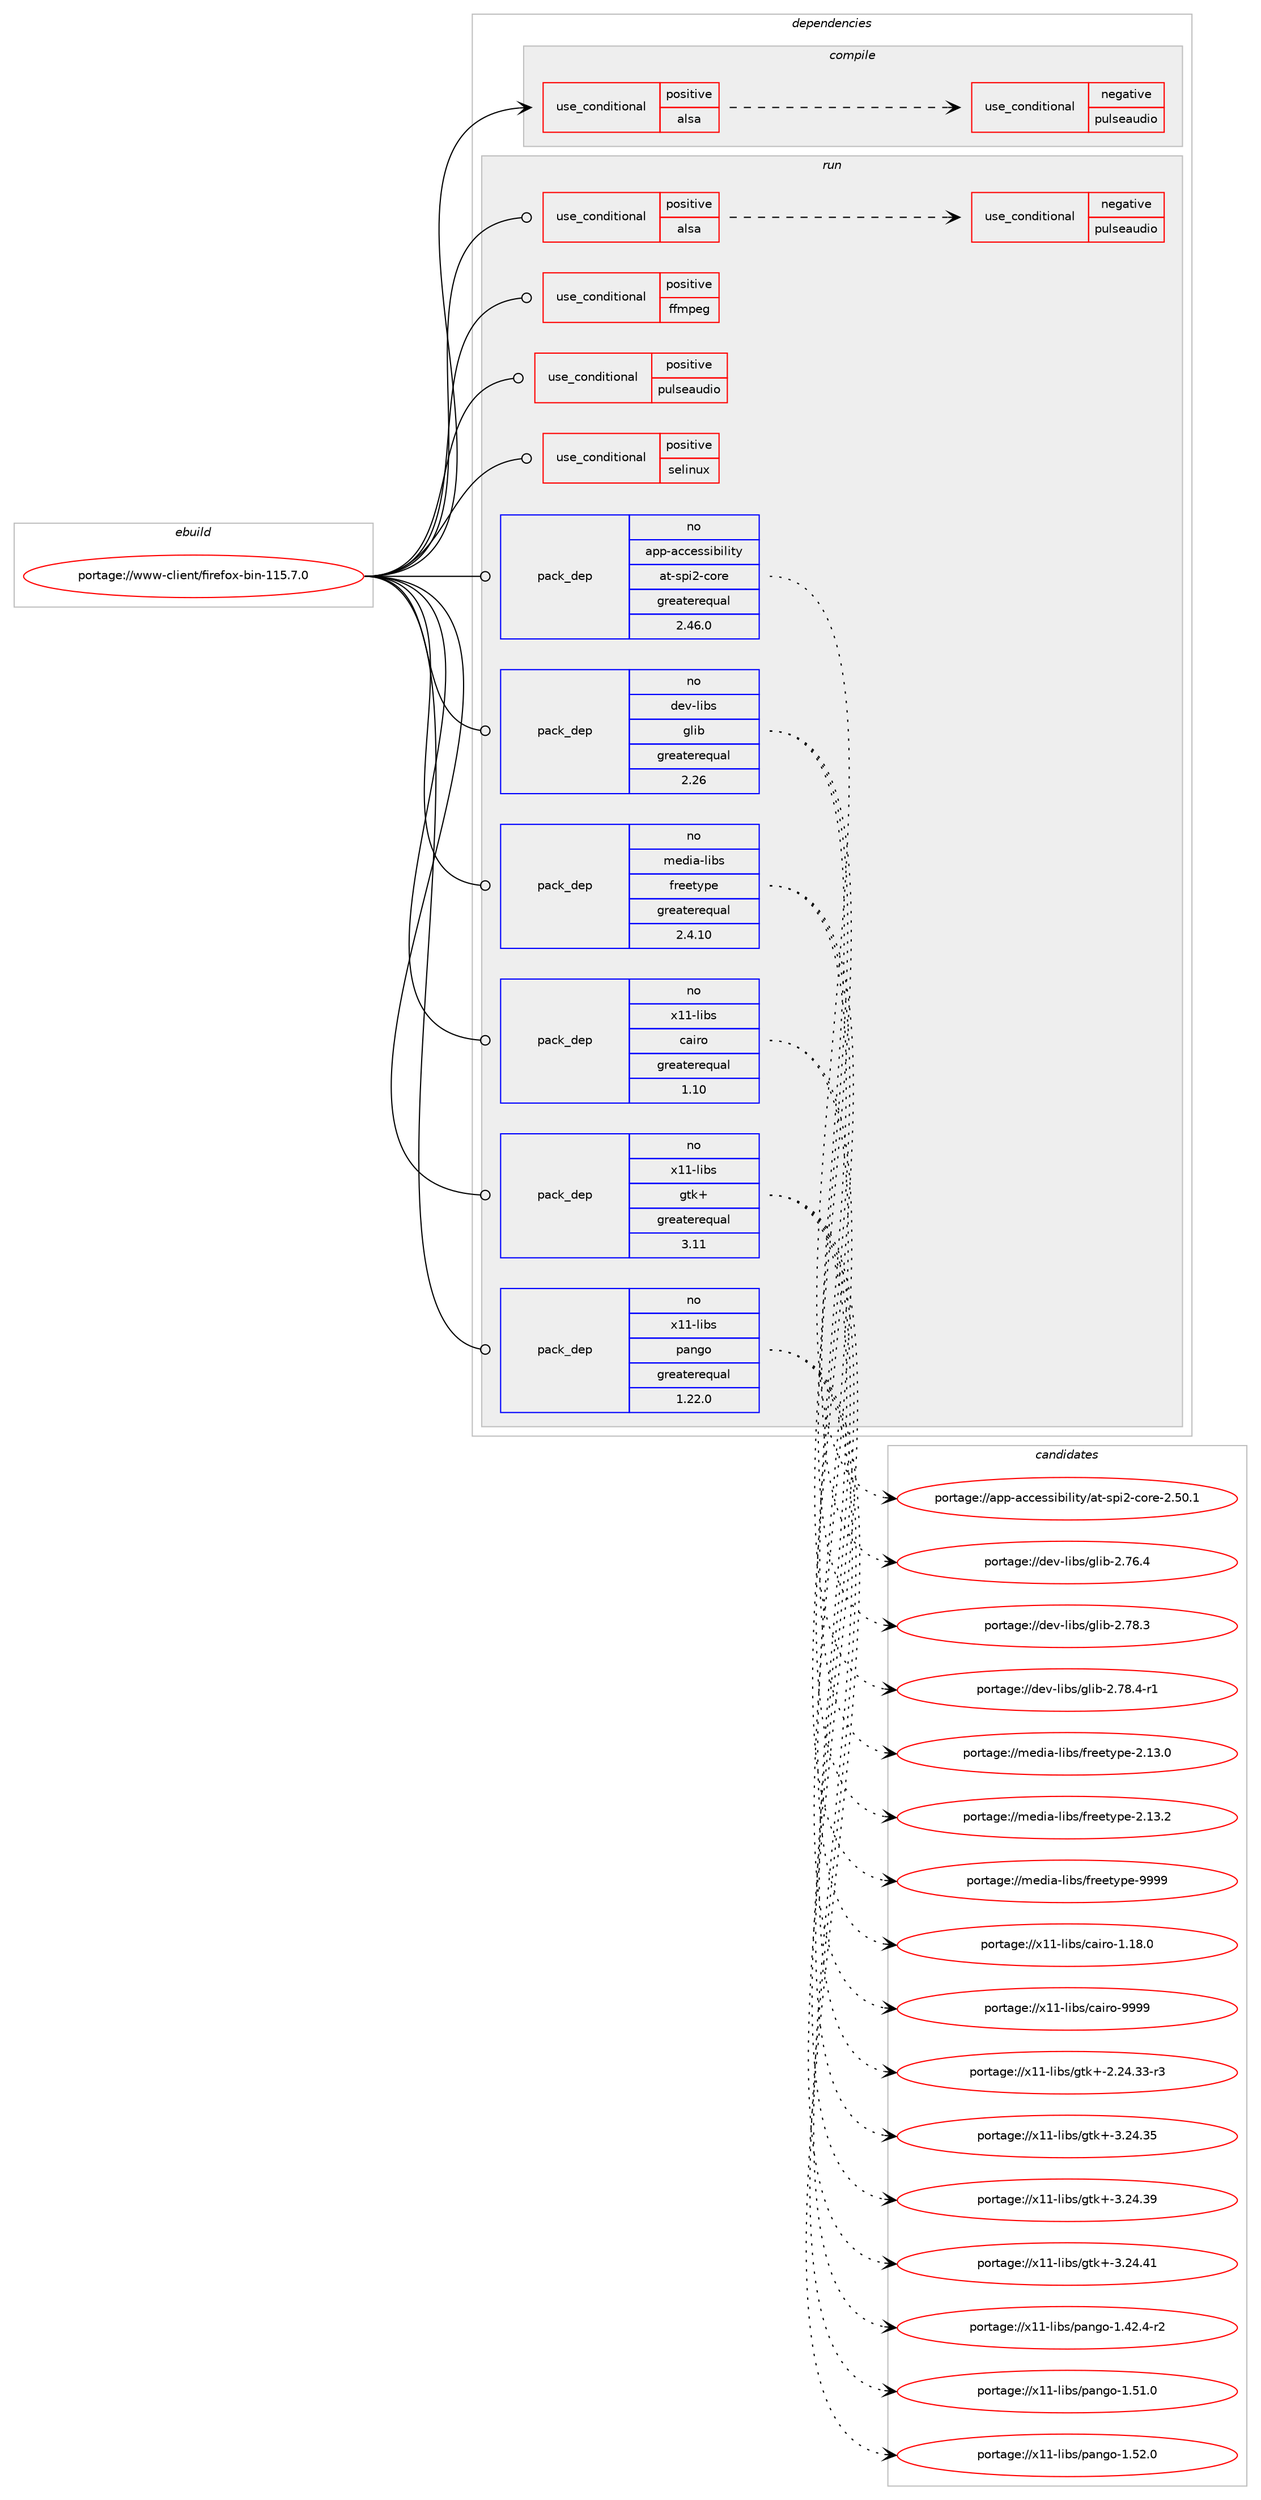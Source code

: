 digraph prolog {

# *************
# Graph options
# *************

newrank=true;
concentrate=true;
compound=true;
graph [rankdir=LR,fontname=Helvetica,fontsize=10,ranksep=1.5];#, ranksep=2.5, nodesep=0.2];
edge  [arrowhead=vee];
node  [fontname=Helvetica,fontsize=10];

# **********
# The ebuild
# **********

subgraph cluster_leftcol {
color=gray;
rank=same;
label=<<i>ebuild</i>>;
id [label="portage://www-client/firefox-bin-115.7.0", color=red, width=4, href="../www-client/firefox-bin-115.7.0.svg"];
}

# ****************
# The dependencies
# ****************

subgraph cluster_midcol {
color=gray;
label=<<i>dependencies</i>>;
subgraph cluster_compile {
fillcolor="#eeeeee";
style=filled;
label=<<i>compile</i>>;
subgraph cond12169 {
dependency17596 [label=<<TABLE BORDER="0" CELLBORDER="1" CELLSPACING="0" CELLPADDING="4"><TR><TD ROWSPAN="3" CELLPADDING="10">use_conditional</TD></TR><TR><TD>positive</TD></TR><TR><TD>alsa</TD></TR></TABLE>>, shape=none, color=red];
subgraph cond12170 {
dependency17597 [label=<<TABLE BORDER="0" CELLBORDER="1" CELLSPACING="0" CELLPADDING="4"><TR><TD ROWSPAN="3" CELLPADDING="10">use_conditional</TD></TR><TR><TD>negative</TD></TR><TR><TD>pulseaudio</TD></TR></TABLE>>, shape=none, color=red];
# *** BEGIN UNKNOWN DEPENDENCY TYPE (TODO) ***
# dependency17597 -> package_dependency(portage://www-client/firefox-bin-115.7.0,install,no,media-sound,apulse,none,[,,],[],[])
# *** END UNKNOWN DEPENDENCY TYPE (TODO) ***

}
dependency17596:e -> dependency17597:w [weight=20,style="dashed",arrowhead="vee"];
}
id:e -> dependency17596:w [weight=20,style="solid",arrowhead="vee"];
}
subgraph cluster_compileandrun {
fillcolor="#eeeeee";
style=filled;
label=<<i>compile and run</i>>;
}
subgraph cluster_run {
fillcolor="#eeeeee";
style=filled;
label=<<i>run</i>>;
subgraph cond12171 {
dependency17598 [label=<<TABLE BORDER="0" CELLBORDER="1" CELLSPACING="0" CELLPADDING="4"><TR><TD ROWSPAN="3" CELLPADDING="10">use_conditional</TD></TR><TR><TD>positive</TD></TR><TR><TD>alsa</TD></TR></TABLE>>, shape=none, color=red];
subgraph cond12172 {
dependency17599 [label=<<TABLE BORDER="0" CELLBORDER="1" CELLSPACING="0" CELLPADDING="4"><TR><TD ROWSPAN="3" CELLPADDING="10">use_conditional</TD></TR><TR><TD>negative</TD></TR><TR><TD>pulseaudio</TD></TR></TABLE>>, shape=none, color=red];
# *** BEGIN UNKNOWN DEPENDENCY TYPE (TODO) ***
# dependency17599 -> package_dependency(portage://www-client/firefox-bin-115.7.0,run,no,media-sound,apulse,none,[,,],[],[])
# *** END UNKNOWN DEPENDENCY TYPE (TODO) ***

}
dependency17598:e -> dependency17599:w [weight=20,style="dashed",arrowhead="vee"];
}
id:e -> dependency17598:w [weight=20,style="solid",arrowhead="odot"];
subgraph cond12173 {
dependency17600 [label=<<TABLE BORDER="0" CELLBORDER="1" CELLSPACING="0" CELLPADDING="4"><TR><TD ROWSPAN="3" CELLPADDING="10">use_conditional</TD></TR><TR><TD>positive</TD></TR><TR><TD>ffmpeg</TD></TR></TABLE>>, shape=none, color=red];
# *** BEGIN UNKNOWN DEPENDENCY TYPE (TODO) ***
# dependency17600 -> package_dependency(portage://www-client/firefox-bin-115.7.0,run,no,media-video,ffmpeg,none,[,,],[],[])
# *** END UNKNOWN DEPENDENCY TYPE (TODO) ***

}
id:e -> dependency17600:w [weight=20,style="solid",arrowhead="odot"];
subgraph cond12174 {
dependency17601 [label=<<TABLE BORDER="0" CELLBORDER="1" CELLSPACING="0" CELLPADDING="4"><TR><TD ROWSPAN="3" CELLPADDING="10">use_conditional</TD></TR><TR><TD>positive</TD></TR><TR><TD>pulseaudio</TD></TR></TABLE>>, shape=none, color=red];
# *** BEGIN UNKNOWN DEPENDENCY TYPE (TODO) ***
# dependency17601 -> package_dependency(portage://www-client/firefox-bin-115.7.0,run,no,media-libs,libpulse,none,[,,],[],[])
# *** END UNKNOWN DEPENDENCY TYPE (TODO) ***

}
id:e -> dependency17601:w [weight=20,style="solid",arrowhead="odot"];
subgraph cond12175 {
dependency17602 [label=<<TABLE BORDER="0" CELLBORDER="1" CELLSPACING="0" CELLPADDING="4"><TR><TD ROWSPAN="3" CELLPADDING="10">use_conditional</TD></TR><TR><TD>positive</TD></TR><TR><TD>selinux</TD></TR></TABLE>>, shape=none, color=red];
# *** BEGIN UNKNOWN DEPENDENCY TYPE (TODO) ***
# dependency17602 -> package_dependency(portage://www-client/firefox-bin-115.7.0,run,no,sec-policy,selinux-mozilla,none,[,,],[],[])
# *** END UNKNOWN DEPENDENCY TYPE (TODO) ***

}
id:e -> dependency17602:w [weight=20,style="solid",arrowhead="odot"];
subgraph pack5193 {
dependency17603 [label=<<TABLE BORDER="0" CELLBORDER="1" CELLSPACING="0" CELLPADDING="4" WIDTH="220"><TR><TD ROWSPAN="6" CELLPADDING="30">pack_dep</TD></TR><TR><TD WIDTH="110">no</TD></TR><TR><TD>app-accessibility</TD></TR><TR><TD>at-spi2-core</TD></TR><TR><TD>greaterequal</TD></TR><TR><TD>2.46.0</TD></TR></TABLE>>, shape=none, color=blue];
}
id:e -> dependency17603:w [weight=20,style="solid",arrowhead="odot"];
# *** BEGIN UNKNOWN DEPENDENCY TYPE (TODO) ***
# id -> package_dependency(portage://www-client/firefox-bin-115.7.0,run,no,dev-libs,dbus-glib,none,[,,],[],[])
# *** END UNKNOWN DEPENDENCY TYPE (TODO) ***

subgraph pack5194 {
dependency17604 [label=<<TABLE BORDER="0" CELLBORDER="1" CELLSPACING="0" CELLPADDING="4" WIDTH="220"><TR><TD ROWSPAN="6" CELLPADDING="30">pack_dep</TD></TR><TR><TD WIDTH="110">no</TD></TR><TR><TD>dev-libs</TD></TR><TR><TD>glib</TD></TR><TR><TD>greaterequal</TD></TR><TR><TD>2.26</TD></TR></TABLE>>, shape=none, color=blue];
}
id:e -> dependency17604:w [weight=20,style="solid",arrowhead="odot"];
# *** BEGIN UNKNOWN DEPENDENCY TYPE (TODO) ***
# id -> package_dependency(portage://www-client/firefox-bin-115.7.0,run,no,media-libs,alsa-lib,none,[,,],[],[])
# *** END UNKNOWN DEPENDENCY TYPE (TODO) ***

# *** BEGIN UNKNOWN DEPENDENCY TYPE (TODO) ***
# id -> package_dependency(portage://www-client/firefox-bin-115.7.0,run,no,media-libs,fontconfig,none,[,,],[],[])
# *** END UNKNOWN DEPENDENCY TYPE (TODO) ***

subgraph pack5195 {
dependency17605 [label=<<TABLE BORDER="0" CELLBORDER="1" CELLSPACING="0" CELLPADDING="4" WIDTH="220"><TR><TD ROWSPAN="6" CELLPADDING="30">pack_dep</TD></TR><TR><TD WIDTH="110">no</TD></TR><TR><TD>media-libs</TD></TR><TR><TD>freetype</TD></TR><TR><TD>greaterequal</TD></TR><TR><TD>2.4.10</TD></TR></TABLE>>, shape=none, color=blue];
}
id:e -> dependency17605:w [weight=20,style="solid",arrowhead="odot"];
# *** BEGIN UNKNOWN DEPENDENCY TYPE (TODO) ***
# id -> package_dependency(portage://www-client/firefox-bin-115.7.0,run,no,sys-apps,dbus,none,[,,],[],[])
# *** END UNKNOWN DEPENDENCY TYPE (TODO) ***

# *** BEGIN UNKNOWN DEPENDENCY TYPE (TODO) ***
# id -> package_dependency(portage://www-client/firefox-bin-115.7.0,run,no,virtual,freedesktop-icon-theme,none,[,,],[],[])
# *** END UNKNOWN DEPENDENCY TYPE (TODO) ***

subgraph pack5196 {
dependency17606 [label=<<TABLE BORDER="0" CELLBORDER="1" CELLSPACING="0" CELLPADDING="4" WIDTH="220"><TR><TD ROWSPAN="6" CELLPADDING="30">pack_dep</TD></TR><TR><TD WIDTH="110">no</TD></TR><TR><TD>x11-libs</TD></TR><TR><TD>cairo</TD></TR><TR><TD>greaterequal</TD></TR><TR><TD>1.10</TD></TR></TABLE>>, shape=none, color=blue];
}
id:e -> dependency17606:w [weight=20,style="solid",arrowhead="odot"];
# *** BEGIN UNKNOWN DEPENDENCY TYPE (TODO) ***
# id -> package_dependency(portage://www-client/firefox-bin-115.7.0,run,no,x11-libs,gdk-pixbuf,none,[,,],[slot(2)],[])
# *** END UNKNOWN DEPENDENCY TYPE (TODO) ***

subgraph pack5197 {
dependency17607 [label=<<TABLE BORDER="0" CELLBORDER="1" CELLSPACING="0" CELLPADDING="4" WIDTH="220"><TR><TD ROWSPAN="6" CELLPADDING="30">pack_dep</TD></TR><TR><TD WIDTH="110">no</TD></TR><TR><TD>x11-libs</TD></TR><TR><TD>gtk+</TD></TR><TR><TD>greaterequal</TD></TR><TR><TD>3.11</TD></TR></TABLE>>, shape=none, color=blue];
}
id:e -> dependency17607:w [weight=20,style="solid",arrowhead="odot"];
# *** BEGIN UNKNOWN DEPENDENCY TYPE (TODO) ***
# id -> package_dependency(portage://www-client/firefox-bin-115.7.0,run,no,x11-libs,libX11,none,[,,],[],[])
# *** END UNKNOWN DEPENDENCY TYPE (TODO) ***

# *** BEGIN UNKNOWN DEPENDENCY TYPE (TODO) ***
# id -> package_dependency(portage://www-client/firefox-bin-115.7.0,run,no,x11-libs,libXcomposite,none,[,,],[],[])
# *** END UNKNOWN DEPENDENCY TYPE (TODO) ***

# *** BEGIN UNKNOWN DEPENDENCY TYPE (TODO) ***
# id -> package_dependency(portage://www-client/firefox-bin-115.7.0,run,no,x11-libs,libXcursor,none,[,,],[],[])
# *** END UNKNOWN DEPENDENCY TYPE (TODO) ***

# *** BEGIN UNKNOWN DEPENDENCY TYPE (TODO) ***
# id -> package_dependency(portage://www-client/firefox-bin-115.7.0,run,no,x11-libs,libXdamage,none,[,,],[],[])
# *** END UNKNOWN DEPENDENCY TYPE (TODO) ***

# *** BEGIN UNKNOWN DEPENDENCY TYPE (TODO) ***
# id -> package_dependency(portage://www-client/firefox-bin-115.7.0,run,no,x11-libs,libXext,none,[,,],[],[])
# *** END UNKNOWN DEPENDENCY TYPE (TODO) ***

# *** BEGIN UNKNOWN DEPENDENCY TYPE (TODO) ***
# id -> package_dependency(portage://www-client/firefox-bin-115.7.0,run,no,x11-libs,libXfixes,none,[,,],[],[])
# *** END UNKNOWN DEPENDENCY TYPE (TODO) ***

# *** BEGIN UNKNOWN DEPENDENCY TYPE (TODO) ***
# id -> package_dependency(portage://www-client/firefox-bin-115.7.0,run,no,x11-libs,libXi,none,[,,],[],[])
# *** END UNKNOWN DEPENDENCY TYPE (TODO) ***

# *** BEGIN UNKNOWN DEPENDENCY TYPE (TODO) ***
# id -> package_dependency(portage://www-client/firefox-bin-115.7.0,run,no,x11-libs,libXrandr,none,[,,],[],[])
# *** END UNKNOWN DEPENDENCY TYPE (TODO) ***

# *** BEGIN UNKNOWN DEPENDENCY TYPE (TODO) ***
# id -> package_dependency(portage://www-client/firefox-bin-115.7.0,run,no,x11-libs,libXrender,none,[,,],[],[])
# *** END UNKNOWN DEPENDENCY TYPE (TODO) ***

# *** BEGIN UNKNOWN DEPENDENCY TYPE (TODO) ***
# id -> package_dependency(portage://www-client/firefox-bin-115.7.0,run,no,x11-libs,libXtst,none,[,,],[],[])
# *** END UNKNOWN DEPENDENCY TYPE (TODO) ***

# *** BEGIN UNKNOWN DEPENDENCY TYPE (TODO) ***
# id -> package_dependency(portage://www-client/firefox-bin-115.7.0,run,no,x11-libs,libxcb,none,[,,],[],[])
# *** END UNKNOWN DEPENDENCY TYPE (TODO) ***

subgraph pack5198 {
dependency17608 [label=<<TABLE BORDER="0" CELLBORDER="1" CELLSPACING="0" CELLPADDING="4" WIDTH="220"><TR><TD ROWSPAN="6" CELLPADDING="30">pack_dep</TD></TR><TR><TD WIDTH="110">no</TD></TR><TR><TD>x11-libs</TD></TR><TR><TD>pango</TD></TR><TR><TD>greaterequal</TD></TR><TR><TD>1.22.0</TD></TR></TABLE>>, shape=none, color=blue];
}
id:e -> dependency17608:w [weight=20,style="solid",arrowhead="odot"];
# *** BEGIN UNKNOWN DEPENDENCY TYPE (TODO) ***
# id -> package_dependency(portage://www-client/firefox-bin-115.7.0,run,weak,www-client,firefox-bin,none,[,,],[slot(0)],[])
# *** END UNKNOWN DEPENDENCY TYPE (TODO) ***

# *** BEGIN UNKNOWN DEPENDENCY TYPE (TODO) ***
# id -> package_dependency(portage://www-client/firefox-bin-115.7.0,run,weak,www-client,firefox-bin,none,[,,],[slot(rapid)],[])
# *** END UNKNOWN DEPENDENCY TYPE (TODO) ***

}
}

# **************
# The candidates
# **************

subgraph cluster_choices {
rank=same;
color=gray;
label=<<i>candidates</i>>;

subgraph choice5193 {
color=black;
nodesep=1;
choice97112112459799991011151151059810510810511612147971164511511210550459911111410145504653484649 [label="portage://app-accessibility/at-spi2-core-2.50.1", color=red, width=4,href="../app-accessibility/at-spi2-core-2.50.1.svg"];
dependency17603:e -> choice97112112459799991011151151059810510810511612147971164511511210550459911111410145504653484649:w [style=dotted,weight="100"];
}
subgraph choice5194 {
color=black;
nodesep=1;
choice1001011184510810598115471031081059845504655544652 [label="portage://dev-libs/glib-2.76.4", color=red, width=4,href="../dev-libs/glib-2.76.4.svg"];
choice1001011184510810598115471031081059845504655564651 [label="portage://dev-libs/glib-2.78.3", color=red, width=4,href="../dev-libs/glib-2.78.3.svg"];
choice10010111845108105981154710310810598455046555646524511449 [label="portage://dev-libs/glib-2.78.4-r1", color=red, width=4,href="../dev-libs/glib-2.78.4-r1.svg"];
dependency17604:e -> choice1001011184510810598115471031081059845504655544652:w [style=dotted,weight="100"];
dependency17604:e -> choice1001011184510810598115471031081059845504655564651:w [style=dotted,weight="100"];
dependency17604:e -> choice10010111845108105981154710310810598455046555646524511449:w [style=dotted,weight="100"];
}
subgraph choice5195 {
color=black;
nodesep=1;
choice1091011001059745108105981154710211410110111612111210145504649514648 [label="portage://media-libs/freetype-2.13.0", color=red, width=4,href="../media-libs/freetype-2.13.0.svg"];
choice1091011001059745108105981154710211410110111612111210145504649514650 [label="portage://media-libs/freetype-2.13.2", color=red, width=4,href="../media-libs/freetype-2.13.2.svg"];
choice109101100105974510810598115471021141011011161211121014557575757 [label="portage://media-libs/freetype-9999", color=red, width=4,href="../media-libs/freetype-9999.svg"];
dependency17605:e -> choice1091011001059745108105981154710211410110111612111210145504649514648:w [style=dotted,weight="100"];
dependency17605:e -> choice1091011001059745108105981154710211410110111612111210145504649514650:w [style=dotted,weight="100"];
dependency17605:e -> choice109101100105974510810598115471021141011011161211121014557575757:w [style=dotted,weight="100"];
}
subgraph choice5196 {
color=black;
nodesep=1;
choice1204949451081059811547999710511411145494649564648 [label="portage://x11-libs/cairo-1.18.0", color=red, width=4,href="../x11-libs/cairo-1.18.0.svg"];
choice120494945108105981154799971051141114557575757 [label="portage://x11-libs/cairo-9999", color=red, width=4,href="../x11-libs/cairo-9999.svg"];
dependency17606:e -> choice1204949451081059811547999710511411145494649564648:w [style=dotted,weight="100"];
dependency17606:e -> choice120494945108105981154799971051141114557575757:w [style=dotted,weight="100"];
}
subgraph choice5197 {
color=black;
nodesep=1;
choice12049494510810598115471031161074345504650524651514511451 [label="portage://x11-libs/gtk+-2.24.33-r3", color=red, width=4,href="../x11-libs/gtk+-2.24.33-r3.svg"];
choice1204949451081059811547103116107434551465052465153 [label="portage://x11-libs/gtk+-3.24.35", color=red, width=4,href="../x11-libs/gtk+-3.24.35.svg"];
choice1204949451081059811547103116107434551465052465157 [label="portage://x11-libs/gtk+-3.24.39", color=red, width=4,href="../x11-libs/gtk+-3.24.39.svg"];
choice1204949451081059811547103116107434551465052465249 [label="portage://x11-libs/gtk+-3.24.41", color=red, width=4,href="../x11-libs/gtk+-3.24.41.svg"];
dependency17607:e -> choice12049494510810598115471031161074345504650524651514511451:w [style=dotted,weight="100"];
dependency17607:e -> choice1204949451081059811547103116107434551465052465153:w [style=dotted,weight="100"];
dependency17607:e -> choice1204949451081059811547103116107434551465052465157:w [style=dotted,weight="100"];
dependency17607:e -> choice1204949451081059811547103116107434551465052465249:w [style=dotted,weight="100"];
}
subgraph choice5198 {
color=black;
nodesep=1;
choice120494945108105981154711297110103111454946525046524511450 [label="portage://x11-libs/pango-1.42.4-r2", color=red, width=4,href="../x11-libs/pango-1.42.4-r2.svg"];
choice12049494510810598115471129711010311145494653494648 [label="portage://x11-libs/pango-1.51.0", color=red, width=4,href="../x11-libs/pango-1.51.0.svg"];
choice12049494510810598115471129711010311145494653504648 [label="portage://x11-libs/pango-1.52.0", color=red, width=4,href="../x11-libs/pango-1.52.0.svg"];
dependency17608:e -> choice120494945108105981154711297110103111454946525046524511450:w [style=dotted,weight="100"];
dependency17608:e -> choice12049494510810598115471129711010311145494653494648:w [style=dotted,weight="100"];
dependency17608:e -> choice12049494510810598115471129711010311145494653504648:w [style=dotted,weight="100"];
}
}

}
